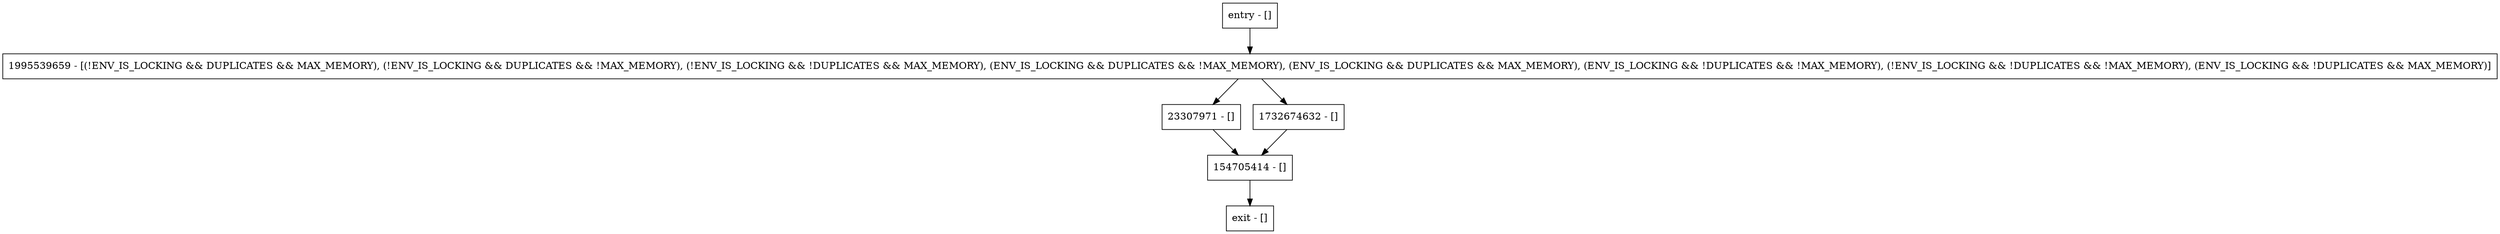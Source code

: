 digraph <init> {
node [shape=record];
entry [label="entry - []"];
exit [label="exit - []"];
1995539659 [label="1995539659 - [(!ENV_IS_LOCKING && DUPLICATES && MAX_MEMORY), (!ENV_IS_LOCKING && DUPLICATES && !MAX_MEMORY), (!ENV_IS_LOCKING && !DUPLICATES && MAX_MEMORY), (ENV_IS_LOCKING && DUPLICATES && !MAX_MEMORY), (ENV_IS_LOCKING && DUPLICATES && MAX_MEMORY), (ENV_IS_LOCKING && !DUPLICATES && !MAX_MEMORY), (!ENV_IS_LOCKING && !DUPLICATES && !MAX_MEMORY), (ENV_IS_LOCKING && !DUPLICATES && MAX_MEMORY)]"];
23307971 [label="23307971 - []"];
154705414 [label="154705414 - []"];
1732674632 [label="1732674632 - []"];
entry;
exit;
entry -> 1995539659;
1995539659 -> 23307971;
1995539659 -> 1732674632;
23307971 -> 154705414;
154705414 -> exit;
1732674632 -> 154705414;
}
